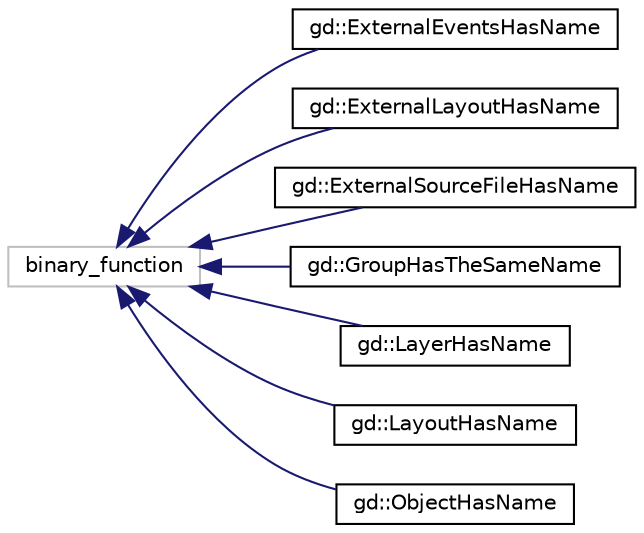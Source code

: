 digraph "Graphical Class Hierarchy"
{
  edge [fontname="Helvetica",fontsize="10",labelfontname="Helvetica",labelfontsize="10"];
  node [fontname="Helvetica",fontsize="10",shape=record];
  rankdir="LR";
  Node1 [label="binary_function",height=0.2,width=0.4,color="grey75", fillcolor="white", style="filled"];
  Node1 -> Node2 [dir="back",color="midnightblue",fontsize="10",style="solid",fontname="Helvetica"];
  Node2 [label="gd::ExternalEventsHasName",height=0.2,width=0.4,color="black", fillcolor="white", style="filled",URL="$structgd_1_1_external_events_has_name.html",tooltip="Functor testing ExternalEvents&#39; name. "];
  Node1 -> Node3 [dir="back",color="midnightblue",fontsize="10",style="solid",fontname="Helvetica"];
  Node3 [label="gd::ExternalLayoutHasName",height=0.2,width=0.4,color="black", fillcolor="white", style="filled",URL="$structgd_1_1_external_layout_has_name.html",tooltip="Functor testing ExternalLayout&#39; name. "];
  Node1 -> Node4 [dir="back",color="midnightblue",fontsize="10",style="solid",fontname="Helvetica"];
  Node4 [label="gd::ExternalSourceFileHasName",height=0.2,width=0.4,color="black", fillcolor="white", style="filled",URL="$structgd_1_1_external_source_file_has_name.html"];
  Node1 -> Node5 [dir="back",color="midnightblue",fontsize="10",style="solid",fontname="Helvetica"];
  Node5 [label="gd::GroupHasTheSameName",height=0.2,width=0.4,color="black", fillcolor="white", style="filled",URL="$structgd_1_1_group_has_the_same_name.html",tooltip="Functor to easily find an object group with a specific name. "];
  Node1 -> Node6 [dir="back",color="midnightblue",fontsize="10",style="solid",fontname="Helvetica"];
  Node6 [label="gd::LayerHasName",height=0.2,width=0.4,color="black", fillcolor="white", style="filled",URL="$structgd_1_1_layer_has_name.html",tooltip="Functor testing layer name. "];
  Node1 -> Node7 [dir="back",color="midnightblue",fontsize="10",style="solid",fontname="Helvetica"];
  Node7 [label="gd::LayoutHasName",height=0.2,width=0.4,color="black", fillcolor="white", style="filled",URL="$structgd_1_1_layout_has_name.html",tooltip="Functor testing layout name. "];
  Node1 -> Node8 [dir="back",color="midnightblue",fontsize="10",style="solid",fontname="Helvetica"];
  Node8 [label="gd::ObjectHasName",height=0.2,width=0.4,color="black", fillcolor="white", style="filled",URL="$structgd_1_1_object_has_name.html",tooltip="Functor testing object name. "];
}
